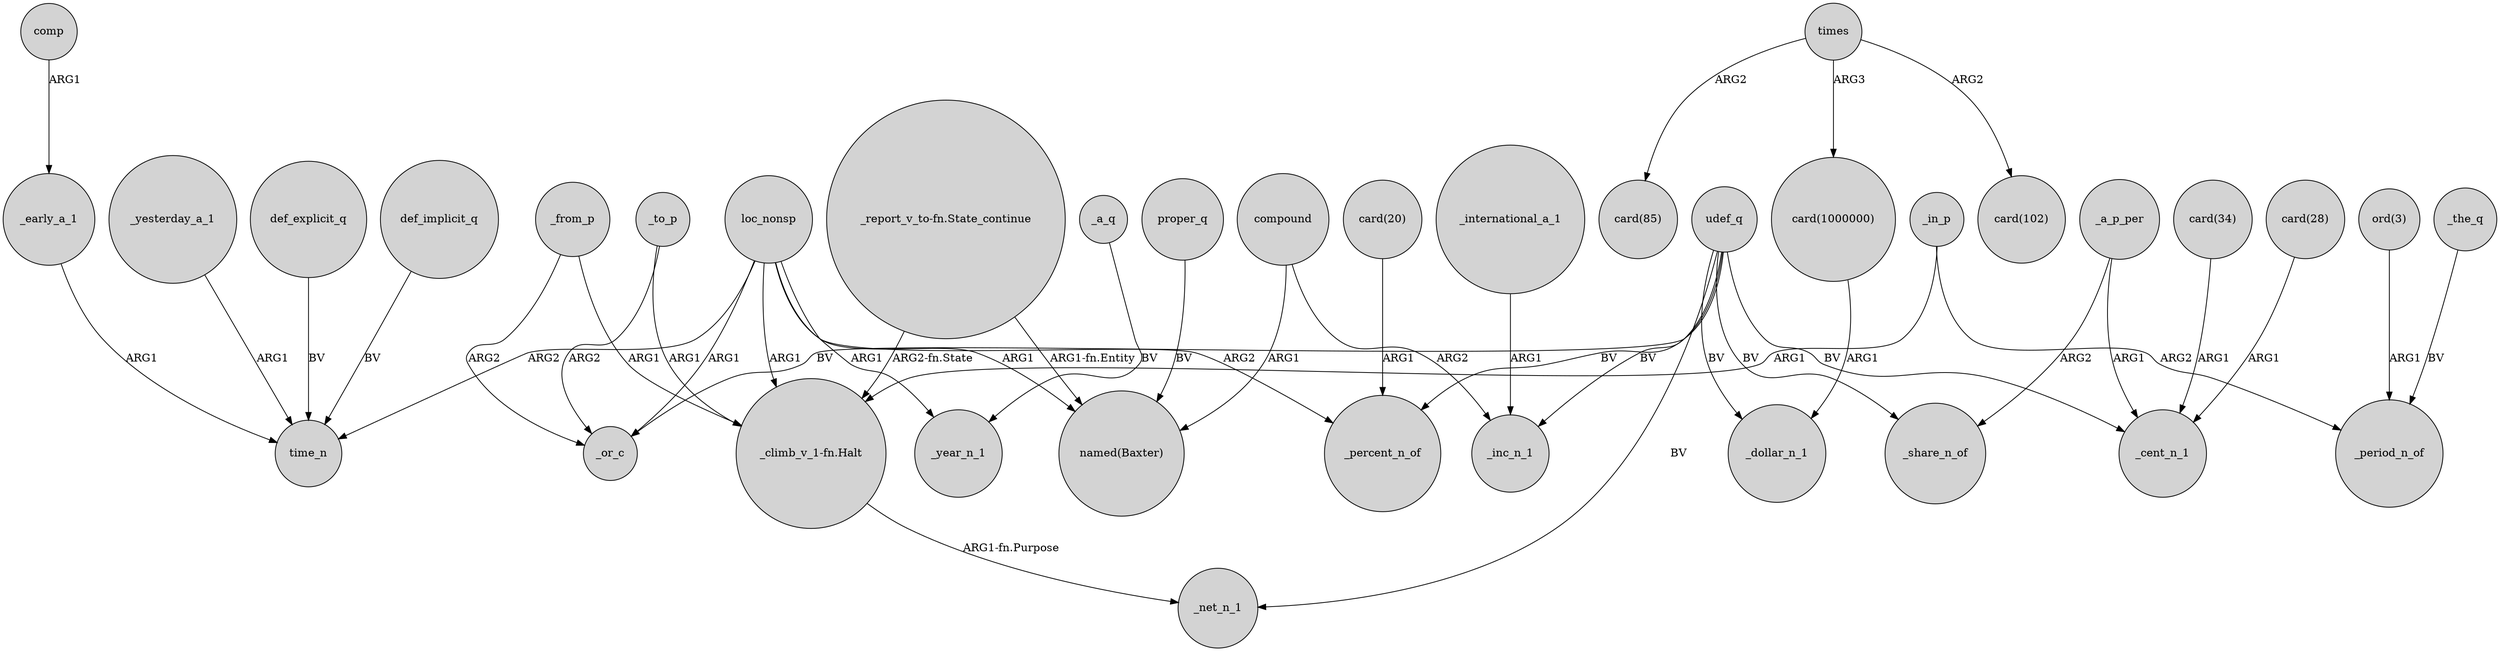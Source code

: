 digraph {
	node [shape=circle style=filled]
	_early_a_1 -> time_n [label=ARG1]
	_to_p -> _or_c [label=ARG2]
	_international_a_1 -> _inc_n_1 [label=ARG1]
	loc_nonsp -> "_climb_v_1-fn.Halt" [label=ARG1]
	_to_p -> "_climb_v_1-fn.Halt" [label=ARG1]
	"ord(3)" -> _period_n_of [label=ARG1]
	"card(20)" -> _percent_n_of [label=ARG1]
	_a_p_per -> _cent_n_1 [label=ARG1]
	"_climb_v_1-fn.Halt" -> _net_n_1 [label="ARG1-fn.Purpose"]
	loc_nonsp -> _year_n_1 [label=ARG1]
	_in_p -> _period_n_of [label=ARG2]
	"card(34)" -> _cent_n_1 [label=ARG1]
	times -> "card(1000000)" [label=ARG3]
	comp -> _early_a_1 [label=ARG1]
	_yesterday_a_1 -> time_n [label=ARG1]
	_a_q -> _year_n_1 [label=BV]
	udef_q -> _cent_n_1 [label=BV]
	udef_q -> _or_c [label=BV]
	"_report_v_to-fn.State_continue" -> "_climb_v_1-fn.Halt" [label="ARG2-fn.State"]
	udef_q -> _inc_n_1 [label=BV]
	loc_nonsp -> "named(Baxter)" [label=ARG1]
	times -> "card(102)" [label=ARG2]
	compound -> _inc_n_1 [label=ARG2]
	_a_p_per -> _share_n_of [label=ARG2]
	udef_q -> _percent_n_of [label=BV]
	compound -> "named(Baxter)" [label=ARG1]
	proper_q -> "named(Baxter)" [label=BV]
	"card(28)" -> _cent_n_1 [label=ARG1]
	udef_q -> _share_n_of [label=BV]
	udef_q -> _net_n_1 [label=BV]
	udef_q -> _dollar_n_1 [label=BV]
	"card(1000000)" -> _dollar_n_1 [label=ARG1]
	_from_p -> _or_c [label=ARG2]
	times -> "card(85)" [label=ARG2]
	loc_nonsp -> _or_c [label=ARG1]
	_in_p -> "_climb_v_1-fn.Halt" [label=ARG1]
	def_explicit_q -> time_n [label=BV]
	"_report_v_to-fn.State_continue" -> "named(Baxter)" [label="ARG1-fn.Entity"]
	loc_nonsp -> time_n [label=ARG2]
	_the_q -> _period_n_of [label=BV]
	_from_p -> "_climb_v_1-fn.Halt" [label=ARG1]
	def_implicit_q -> time_n [label=BV]
	loc_nonsp -> _percent_n_of [label=ARG2]
}

